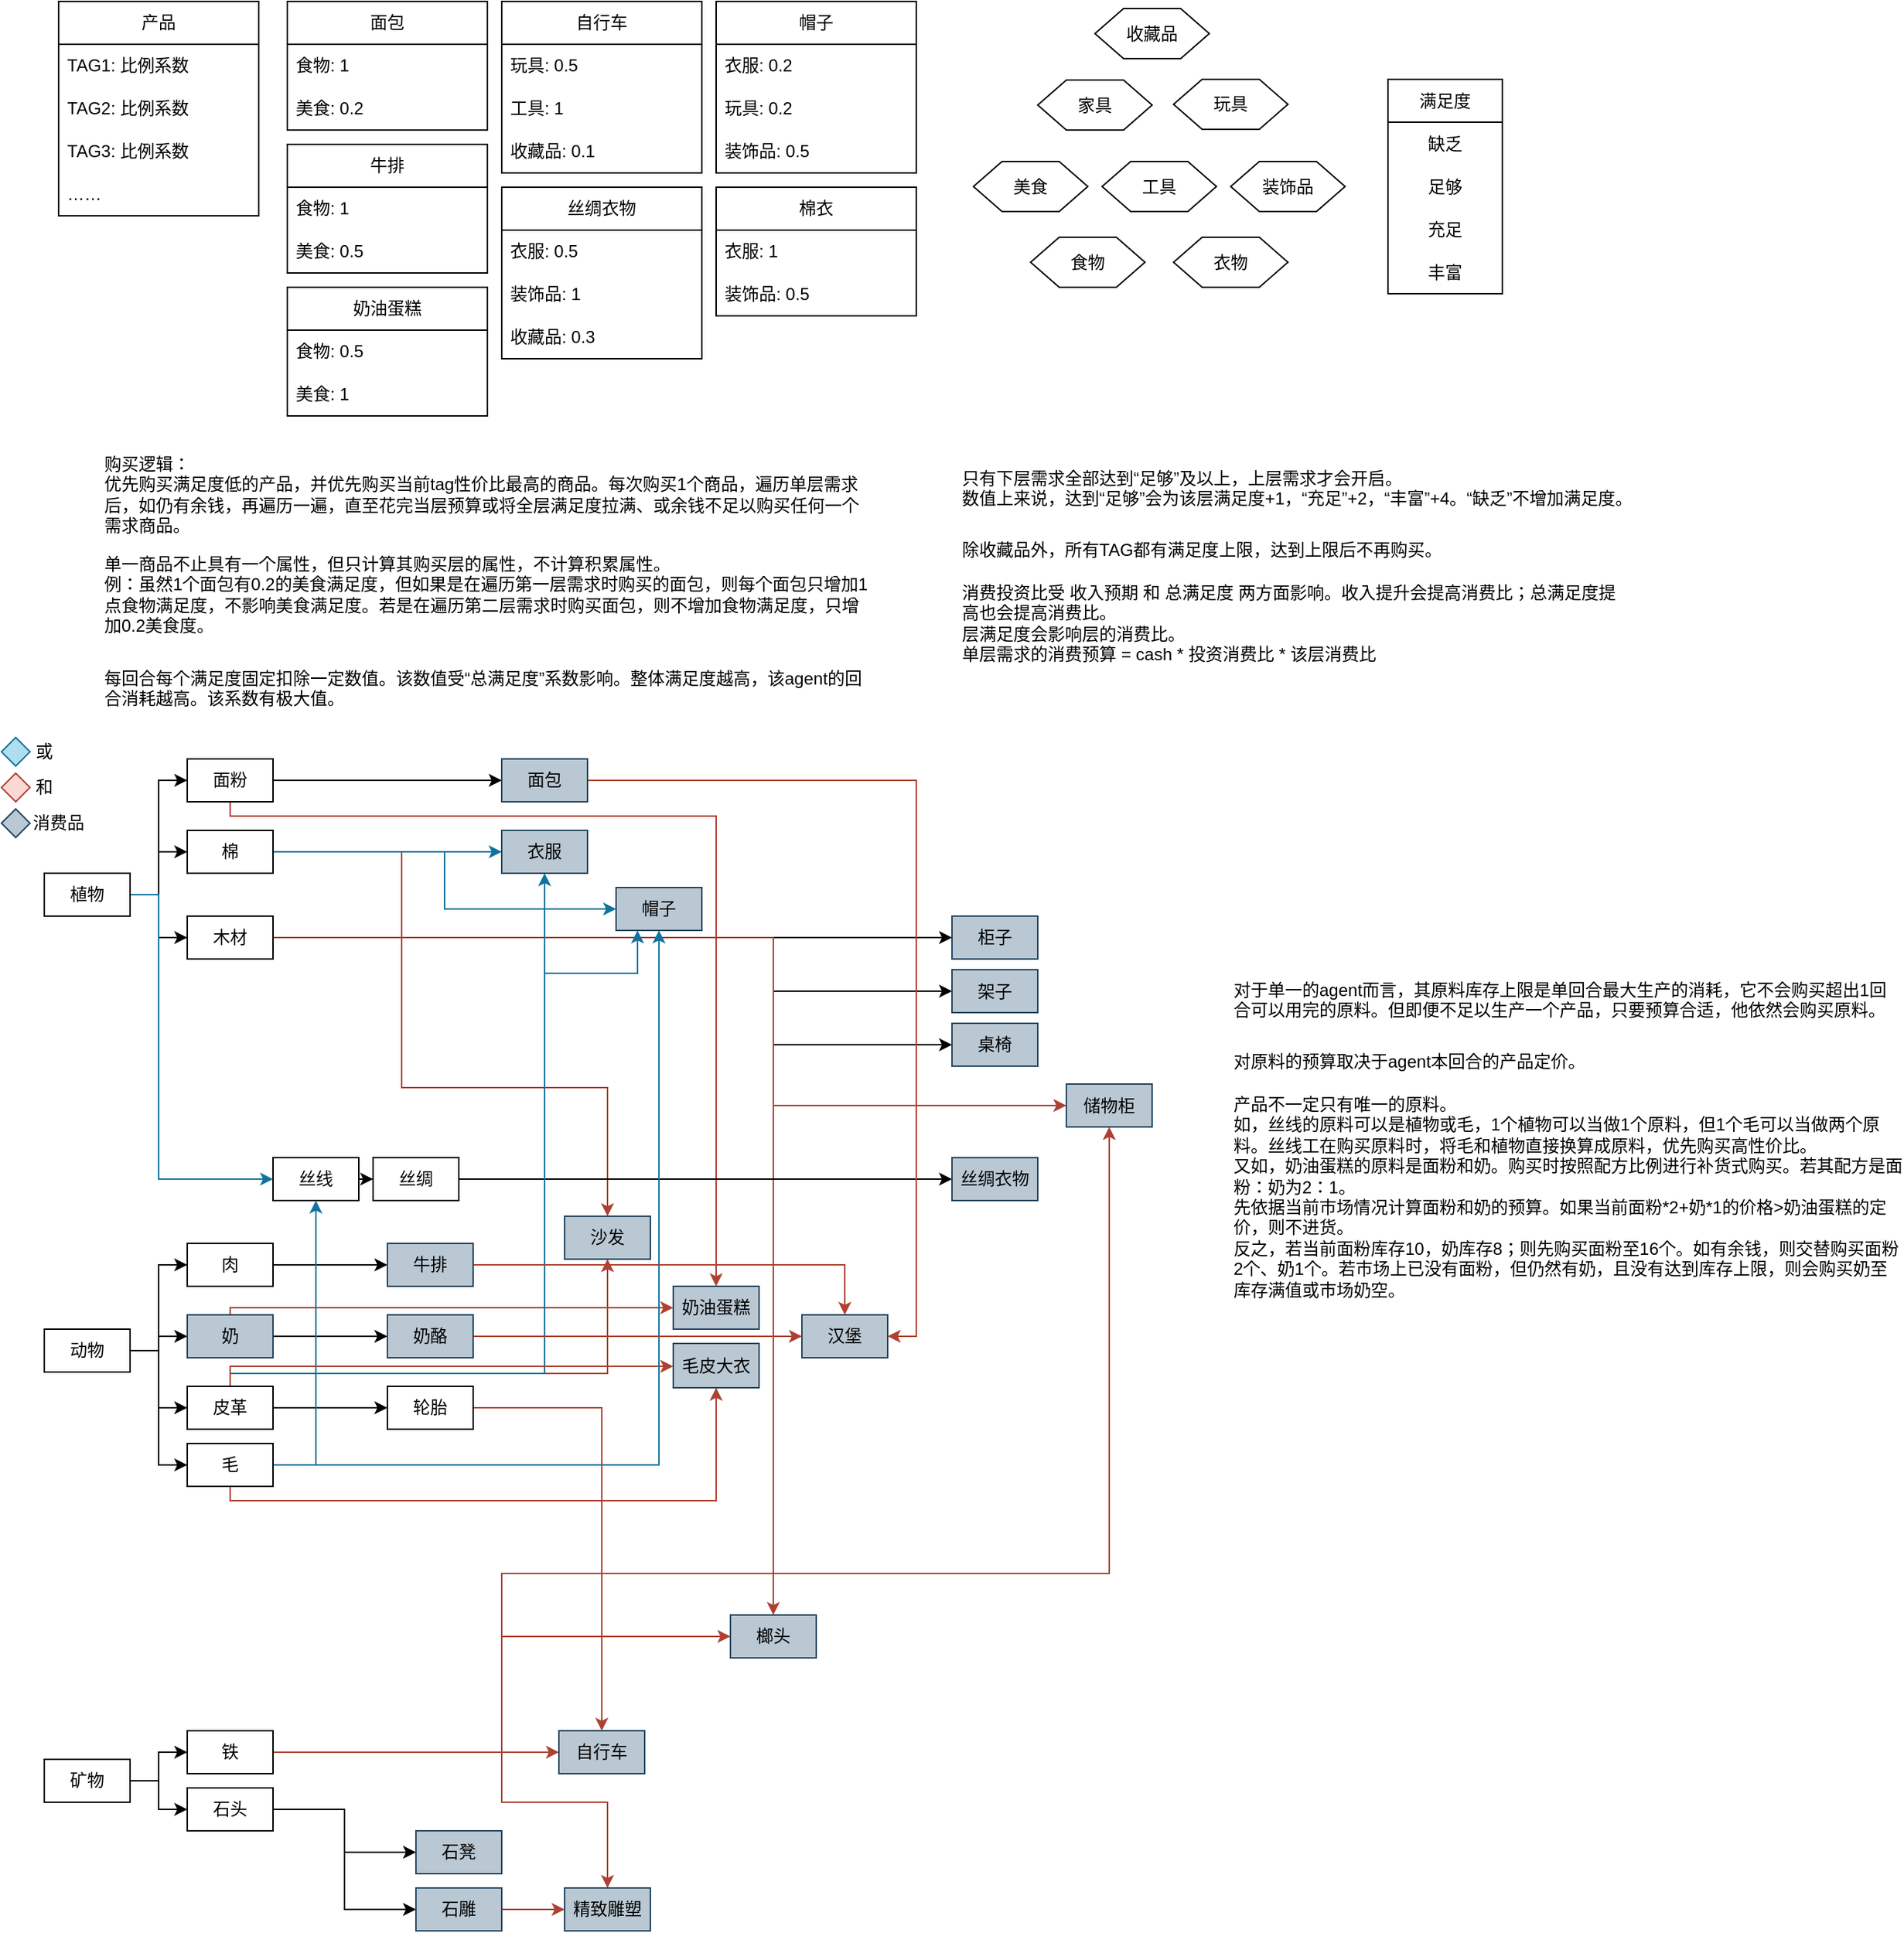 <mxfile version="21.1.2" type="github">
  <diagram name="第 1 页" id="E6SjYU2-Ldjc6al5WMLt">
    <mxGraphModel dx="1562" dy="837" grid="1" gridSize="10" guides="1" tooltips="1" connect="1" arrows="1" fold="1" page="1" pageScale="1" pageWidth="827" pageHeight="1169" math="0" shadow="0">
      <root>
        <mxCell id="0" />
        <mxCell id="1" parent="0" />
        <mxCell id="TdRX_KTRMGTNyeZBNnQs-63" style="edgeStyle=orthogonalEdgeStyle;rounded=0;orthogonalLoop=1;jettySize=auto;html=1;exitX=1;exitY=0.5;exitDx=0;exitDy=0;entryX=0;entryY=0.5;entryDx=0;entryDy=0;" edge="1" parent="1" source="TdRX_KTRMGTNyeZBNnQs-1" target="TdRX_KTRMGTNyeZBNnQs-61">
          <mxGeometry relative="1" as="geometry" />
        </mxCell>
        <mxCell id="TdRX_KTRMGTNyeZBNnQs-65" style="edgeStyle=orthogonalEdgeStyle;rounded=0;orthogonalLoop=1;jettySize=auto;html=1;exitX=1;exitY=0.5;exitDx=0;exitDy=0;" edge="1" parent="1" source="TdRX_KTRMGTNyeZBNnQs-1" target="TdRX_KTRMGTNyeZBNnQs-64">
          <mxGeometry relative="1" as="geometry" />
        </mxCell>
        <mxCell id="TdRX_KTRMGTNyeZBNnQs-67" style="edgeStyle=orthogonalEdgeStyle;rounded=0;orthogonalLoop=1;jettySize=auto;html=1;exitX=1;exitY=0.5;exitDx=0;exitDy=0;" edge="1" parent="1" source="TdRX_KTRMGTNyeZBNnQs-1" target="TdRX_KTRMGTNyeZBNnQs-66">
          <mxGeometry relative="1" as="geometry" />
        </mxCell>
        <mxCell id="TdRX_KTRMGTNyeZBNnQs-71" style="edgeStyle=orthogonalEdgeStyle;rounded=0;orthogonalLoop=1;jettySize=auto;html=1;exitX=1;exitY=0.5;exitDx=0;exitDy=0;entryX=0;entryY=0.5;entryDx=0;entryDy=0;strokeColor=#10739e;fillColor=#b1ddf0;" edge="1" parent="1" source="TdRX_KTRMGTNyeZBNnQs-1" target="TdRX_KTRMGTNyeZBNnQs-68">
          <mxGeometry relative="1" as="geometry">
            <Array as="points">
              <mxPoint x="130" y="665" />
              <mxPoint x="130" y="864" />
            </Array>
          </mxGeometry>
        </mxCell>
        <mxCell id="TdRX_KTRMGTNyeZBNnQs-1" value="植物" style="rounded=0;whiteSpace=wrap;html=1;" vertex="1" parent="1">
          <mxGeometry x="50" y="650" width="60" height="30" as="geometry" />
        </mxCell>
        <mxCell id="TdRX_KTRMGTNyeZBNnQs-82" style="edgeStyle=orthogonalEdgeStyle;rounded=0;orthogonalLoop=1;jettySize=auto;html=1;exitX=1;exitY=0.5;exitDx=0;exitDy=0;entryX=0;entryY=0.5;entryDx=0;entryDy=0;" edge="1" parent="1" source="TdRX_KTRMGTNyeZBNnQs-2" target="TdRX_KTRMGTNyeZBNnQs-76">
          <mxGeometry relative="1" as="geometry" />
        </mxCell>
        <mxCell id="TdRX_KTRMGTNyeZBNnQs-83" style="edgeStyle=orthogonalEdgeStyle;rounded=0;orthogonalLoop=1;jettySize=auto;html=1;exitX=1;exitY=0.5;exitDx=0;exitDy=0;entryX=0;entryY=0.5;entryDx=0;entryDy=0;" edge="1" parent="1" source="TdRX_KTRMGTNyeZBNnQs-2" target="TdRX_KTRMGTNyeZBNnQs-77">
          <mxGeometry relative="1" as="geometry" />
        </mxCell>
        <mxCell id="TdRX_KTRMGTNyeZBNnQs-85" style="edgeStyle=orthogonalEdgeStyle;rounded=0;orthogonalLoop=1;jettySize=auto;html=1;exitX=1;exitY=0.5;exitDx=0;exitDy=0;entryX=0;entryY=0.5;entryDx=0;entryDy=0;" edge="1" parent="1" source="TdRX_KTRMGTNyeZBNnQs-2" target="TdRX_KTRMGTNyeZBNnQs-80">
          <mxGeometry relative="1" as="geometry" />
        </mxCell>
        <mxCell id="TdRX_KTRMGTNyeZBNnQs-126" style="edgeStyle=orthogonalEdgeStyle;rounded=0;orthogonalLoop=1;jettySize=auto;html=1;exitX=1;exitY=0.5;exitDx=0;exitDy=0;entryX=0;entryY=0.5;entryDx=0;entryDy=0;" edge="1" parent="1" source="TdRX_KTRMGTNyeZBNnQs-2" target="TdRX_KTRMGTNyeZBNnQs-78">
          <mxGeometry relative="1" as="geometry" />
        </mxCell>
        <mxCell id="TdRX_KTRMGTNyeZBNnQs-2" value="动物" style="rounded=0;whiteSpace=wrap;html=1;" vertex="1" parent="1">
          <mxGeometry x="50" y="969" width="60" height="30" as="geometry" />
        </mxCell>
        <mxCell id="TdRX_KTRMGTNyeZBNnQs-5" value="食物" style="shape=hexagon;perimeter=hexagonPerimeter2;whiteSpace=wrap;html=1;fixedSize=1;" vertex="1" parent="1">
          <mxGeometry x="740" y="205" width="80" height="35" as="geometry" />
        </mxCell>
        <mxCell id="TdRX_KTRMGTNyeZBNnQs-6" value="衣物" style="shape=hexagon;perimeter=hexagonPerimeter2;whiteSpace=wrap;html=1;fixedSize=1;" vertex="1" parent="1">
          <mxGeometry x="840" y="205" width="80" height="35" as="geometry" />
        </mxCell>
        <mxCell id="TdRX_KTRMGTNyeZBNnQs-7" value="美食" style="shape=hexagon;perimeter=hexagonPerimeter2;whiteSpace=wrap;html=1;fixedSize=1;" vertex="1" parent="1">
          <mxGeometry x="700" y="152" width="80" height="35" as="geometry" />
        </mxCell>
        <mxCell id="TdRX_KTRMGTNyeZBNnQs-8" value="玩具" style="shape=hexagon;perimeter=hexagonPerimeter2;whiteSpace=wrap;html=1;fixedSize=1;" vertex="1" parent="1">
          <mxGeometry x="840" y="94.5" width="80" height="35" as="geometry" />
        </mxCell>
        <mxCell id="TdRX_KTRMGTNyeZBNnQs-9" value="装饰品" style="shape=hexagon;perimeter=hexagonPerimeter2;whiteSpace=wrap;html=1;fixedSize=1;" vertex="1" parent="1">
          <mxGeometry x="880" y="152" width="80" height="35" as="geometry" />
        </mxCell>
        <mxCell id="TdRX_KTRMGTNyeZBNnQs-10" value="家具" style="shape=hexagon;perimeter=hexagonPerimeter2;whiteSpace=wrap;html=1;fixedSize=1;" vertex="1" parent="1">
          <mxGeometry x="745" y="95" width="80" height="35" as="geometry" />
        </mxCell>
        <mxCell id="TdRX_KTRMGTNyeZBNnQs-11" value="工具" style="shape=hexagon;perimeter=hexagonPerimeter2;whiteSpace=wrap;html=1;fixedSize=1;" vertex="1" parent="1">
          <mxGeometry x="790" y="152" width="80" height="35" as="geometry" />
        </mxCell>
        <mxCell id="TdRX_KTRMGTNyeZBNnQs-12" value="收藏品" style="shape=hexagon;perimeter=hexagonPerimeter2;whiteSpace=wrap;html=1;fixedSize=1;" vertex="1" parent="1">
          <mxGeometry x="785" y="45" width="80" height="35" as="geometry" />
        </mxCell>
        <mxCell id="TdRX_KTRMGTNyeZBNnQs-16" value="产品" style="swimlane;fontStyle=0;childLayout=stackLayout;horizontal=1;startSize=30;horizontalStack=0;resizeParent=1;resizeParentMax=0;resizeLast=0;collapsible=1;marginBottom=0;whiteSpace=wrap;html=1;" vertex="1" parent="1">
          <mxGeometry x="60" y="40" width="140" height="150" as="geometry" />
        </mxCell>
        <mxCell id="TdRX_KTRMGTNyeZBNnQs-17" value="TAG1: 比例系数" style="text;strokeColor=none;fillColor=none;align=left;verticalAlign=middle;spacingLeft=4;spacingRight=4;overflow=hidden;points=[[0,0.5],[1,0.5]];portConstraint=eastwest;rotatable=0;whiteSpace=wrap;html=1;" vertex="1" parent="TdRX_KTRMGTNyeZBNnQs-16">
          <mxGeometry y="30" width="140" height="30" as="geometry" />
        </mxCell>
        <mxCell id="TdRX_KTRMGTNyeZBNnQs-18" value="TAG2: 比例系数" style="text;strokeColor=none;fillColor=none;align=left;verticalAlign=middle;spacingLeft=4;spacingRight=4;overflow=hidden;points=[[0,0.5],[1,0.5]];portConstraint=eastwest;rotatable=0;whiteSpace=wrap;html=1;" vertex="1" parent="TdRX_KTRMGTNyeZBNnQs-16">
          <mxGeometry y="60" width="140" height="30" as="geometry" />
        </mxCell>
        <mxCell id="TdRX_KTRMGTNyeZBNnQs-19" value="TAG3: 比例系数" style="text;strokeColor=none;fillColor=none;align=left;verticalAlign=middle;spacingLeft=4;spacingRight=4;overflow=hidden;points=[[0,0.5],[1,0.5]];portConstraint=eastwest;rotatable=0;whiteSpace=wrap;html=1;" vertex="1" parent="TdRX_KTRMGTNyeZBNnQs-16">
          <mxGeometry y="90" width="140" height="30" as="geometry" />
        </mxCell>
        <mxCell id="TdRX_KTRMGTNyeZBNnQs-20" value="……" style="text;strokeColor=none;fillColor=none;align=left;verticalAlign=middle;spacingLeft=4;spacingRight=4;overflow=hidden;points=[[0,0.5],[1,0.5]];portConstraint=eastwest;rotatable=0;whiteSpace=wrap;html=1;" vertex="1" parent="TdRX_KTRMGTNyeZBNnQs-16">
          <mxGeometry y="120" width="140" height="30" as="geometry" />
        </mxCell>
        <mxCell id="TdRX_KTRMGTNyeZBNnQs-21" value="面包" style="swimlane;fontStyle=0;childLayout=stackLayout;horizontal=1;startSize=30;horizontalStack=0;resizeParent=1;resizeParentMax=0;resizeLast=0;collapsible=1;marginBottom=0;whiteSpace=wrap;html=1;" vertex="1" parent="1">
          <mxGeometry x="220" y="40" width="140" height="90" as="geometry" />
        </mxCell>
        <mxCell id="TdRX_KTRMGTNyeZBNnQs-22" value="食物: 1" style="text;strokeColor=none;fillColor=none;align=left;verticalAlign=middle;spacingLeft=4;spacingRight=4;overflow=hidden;points=[[0,0.5],[1,0.5]];portConstraint=eastwest;rotatable=0;whiteSpace=wrap;html=1;" vertex="1" parent="TdRX_KTRMGTNyeZBNnQs-21">
          <mxGeometry y="30" width="140" height="30" as="geometry" />
        </mxCell>
        <mxCell id="TdRX_KTRMGTNyeZBNnQs-23" value="美食: 0.2" style="text;strokeColor=none;fillColor=none;align=left;verticalAlign=middle;spacingLeft=4;spacingRight=4;overflow=hidden;points=[[0,0.5],[1,0.5]];portConstraint=eastwest;rotatable=0;whiteSpace=wrap;html=1;" vertex="1" parent="TdRX_KTRMGTNyeZBNnQs-21">
          <mxGeometry y="60" width="140" height="30" as="geometry" />
        </mxCell>
        <mxCell id="TdRX_KTRMGTNyeZBNnQs-26" value="牛排" style="swimlane;fontStyle=0;childLayout=stackLayout;horizontal=1;startSize=30;horizontalStack=0;resizeParent=1;resizeParentMax=0;resizeLast=0;collapsible=1;marginBottom=0;whiteSpace=wrap;html=1;" vertex="1" parent="1">
          <mxGeometry x="220" y="140" width="140" height="90" as="geometry" />
        </mxCell>
        <mxCell id="TdRX_KTRMGTNyeZBNnQs-27" value="食物: 1" style="text;strokeColor=none;fillColor=none;align=left;verticalAlign=middle;spacingLeft=4;spacingRight=4;overflow=hidden;points=[[0,0.5],[1,0.5]];portConstraint=eastwest;rotatable=0;whiteSpace=wrap;html=1;" vertex="1" parent="TdRX_KTRMGTNyeZBNnQs-26">
          <mxGeometry y="30" width="140" height="30" as="geometry" />
        </mxCell>
        <mxCell id="TdRX_KTRMGTNyeZBNnQs-28" value="美食: 0.5" style="text;strokeColor=none;fillColor=none;align=left;verticalAlign=middle;spacingLeft=4;spacingRight=4;overflow=hidden;points=[[0,0.5],[1,0.5]];portConstraint=eastwest;rotatable=0;whiteSpace=wrap;html=1;" vertex="1" parent="TdRX_KTRMGTNyeZBNnQs-26">
          <mxGeometry y="60" width="140" height="30" as="geometry" />
        </mxCell>
        <mxCell id="TdRX_KTRMGTNyeZBNnQs-29" value="奶油蛋糕" style="swimlane;fontStyle=0;childLayout=stackLayout;horizontal=1;startSize=30;horizontalStack=0;resizeParent=1;resizeParentMax=0;resizeLast=0;collapsible=1;marginBottom=0;whiteSpace=wrap;html=1;" vertex="1" parent="1">
          <mxGeometry x="220" y="240" width="140" height="90" as="geometry" />
        </mxCell>
        <mxCell id="TdRX_KTRMGTNyeZBNnQs-30" value="食物: 0.5" style="text;strokeColor=none;fillColor=none;align=left;verticalAlign=middle;spacingLeft=4;spacingRight=4;overflow=hidden;points=[[0,0.5],[1,0.5]];portConstraint=eastwest;rotatable=0;whiteSpace=wrap;html=1;" vertex="1" parent="TdRX_KTRMGTNyeZBNnQs-29">
          <mxGeometry y="30" width="140" height="30" as="geometry" />
        </mxCell>
        <mxCell id="TdRX_KTRMGTNyeZBNnQs-31" value="美食: 1" style="text;strokeColor=none;fillColor=none;align=left;verticalAlign=middle;spacingLeft=4;spacingRight=4;overflow=hidden;points=[[0,0.5],[1,0.5]];portConstraint=eastwest;rotatable=0;whiteSpace=wrap;html=1;" vertex="1" parent="TdRX_KTRMGTNyeZBNnQs-29">
          <mxGeometry y="60" width="140" height="30" as="geometry" />
        </mxCell>
        <mxCell id="TdRX_KTRMGTNyeZBNnQs-32" value="自行车" style="swimlane;fontStyle=0;childLayout=stackLayout;horizontal=1;startSize=30;horizontalStack=0;resizeParent=1;resizeParentMax=0;resizeLast=0;collapsible=1;marginBottom=0;whiteSpace=wrap;html=1;" vertex="1" parent="1">
          <mxGeometry x="370" y="40" width="140" height="120" as="geometry" />
        </mxCell>
        <mxCell id="TdRX_KTRMGTNyeZBNnQs-33" value="玩具: 0.5" style="text;strokeColor=none;fillColor=none;align=left;verticalAlign=middle;spacingLeft=4;spacingRight=4;overflow=hidden;points=[[0,0.5],[1,0.5]];portConstraint=eastwest;rotatable=0;whiteSpace=wrap;html=1;" vertex="1" parent="TdRX_KTRMGTNyeZBNnQs-32">
          <mxGeometry y="30" width="140" height="30" as="geometry" />
        </mxCell>
        <mxCell id="TdRX_KTRMGTNyeZBNnQs-34" value="工具: 1" style="text;strokeColor=none;fillColor=none;align=left;verticalAlign=middle;spacingLeft=4;spacingRight=4;overflow=hidden;points=[[0,0.5],[1,0.5]];portConstraint=eastwest;rotatable=0;whiteSpace=wrap;html=1;" vertex="1" parent="TdRX_KTRMGTNyeZBNnQs-32">
          <mxGeometry y="60" width="140" height="30" as="geometry" />
        </mxCell>
        <mxCell id="TdRX_KTRMGTNyeZBNnQs-35" value="收藏品: 0.1" style="text;strokeColor=none;fillColor=none;align=left;verticalAlign=middle;spacingLeft=4;spacingRight=4;overflow=hidden;points=[[0,0.5],[1,0.5]];portConstraint=eastwest;rotatable=0;whiteSpace=wrap;html=1;" vertex="1" parent="TdRX_KTRMGTNyeZBNnQs-32">
          <mxGeometry y="90" width="140" height="30" as="geometry" />
        </mxCell>
        <mxCell id="TdRX_KTRMGTNyeZBNnQs-37" value="购买逻辑：&lt;br&gt;优先购买满足度低的产品，并优先购买当前tag性价比最高的商品。每次购买1个商品，遍历单层需求后，如仍有余钱，再遍历一遍，直至花完当层预算或将全层满足度拉满、或余钱不足以购买任何一个需求商品。" style="text;html=1;strokeColor=none;fillColor=none;align=left;verticalAlign=top;whiteSpace=wrap;rounded=0;" vertex="1" parent="1">
          <mxGeometry x="90" y="350" width="540" height="60" as="geometry" />
        </mxCell>
        <mxCell id="TdRX_KTRMGTNyeZBNnQs-39" value="单一商品不止具有一个属性，但只计算其购买层的属性，不计算积累属性。&lt;br&gt;例：虽然1个面包有0.2的美食满足度，但如果是在遍历第一层需求时购买的面包，则每个面包只增加1点食物满足度，不影响美食满足度。若是在遍历第二层需求时购买面包，则不增加食物满足度，只增加0.2美食度。" style="text;html=1;strokeColor=none;fillColor=none;align=left;verticalAlign=top;whiteSpace=wrap;rounded=0;" vertex="1" parent="1">
          <mxGeometry x="90" y="420" width="540" height="60" as="geometry" />
        </mxCell>
        <mxCell id="TdRX_KTRMGTNyeZBNnQs-40" value="丝绸衣物" style="swimlane;fontStyle=0;childLayout=stackLayout;horizontal=1;startSize=30;horizontalStack=0;resizeParent=1;resizeParentMax=0;resizeLast=0;collapsible=1;marginBottom=0;whiteSpace=wrap;html=1;" vertex="1" parent="1">
          <mxGeometry x="370" y="170" width="140" height="120" as="geometry" />
        </mxCell>
        <mxCell id="TdRX_KTRMGTNyeZBNnQs-41" value="衣服: 0.5" style="text;strokeColor=none;fillColor=none;align=left;verticalAlign=middle;spacingLeft=4;spacingRight=4;overflow=hidden;points=[[0,0.5],[1,0.5]];portConstraint=eastwest;rotatable=0;whiteSpace=wrap;html=1;" vertex="1" parent="TdRX_KTRMGTNyeZBNnQs-40">
          <mxGeometry y="30" width="140" height="30" as="geometry" />
        </mxCell>
        <mxCell id="TdRX_KTRMGTNyeZBNnQs-42" value="装饰品: 1" style="text;strokeColor=none;fillColor=none;align=left;verticalAlign=middle;spacingLeft=4;spacingRight=4;overflow=hidden;points=[[0,0.5],[1,0.5]];portConstraint=eastwest;rotatable=0;whiteSpace=wrap;html=1;" vertex="1" parent="TdRX_KTRMGTNyeZBNnQs-40">
          <mxGeometry y="60" width="140" height="30" as="geometry" />
        </mxCell>
        <mxCell id="TdRX_KTRMGTNyeZBNnQs-43" value="收藏品: 0.3" style="text;strokeColor=none;fillColor=none;align=left;verticalAlign=middle;spacingLeft=4;spacingRight=4;overflow=hidden;points=[[0,0.5],[1,0.5]];portConstraint=eastwest;rotatable=0;whiteSpace=wrap;html=1;" vertex="1" parent="TdRX_KTRMGTNyeZBNnQs-40">
          <mxGeometry y="90" width="140" height="30" as="geometry" />
        </mxCell>
        <mxCell id="TdRX_KTRMGTNyeZBNnQs-44" value="每回合每个满足度固定扣除一定数值。该数值受“总满足度”系数影响。整体满足度越高，该agent的回合消耗越高。该系数有极大值。" style="text;html=1;strokeColor=none;fillColor=none;align=left;verticalAlign=top;whiteSpace=wrap;rounded=0;" vertex="1" parent="1">
          <mxGeometry x="90" y="500" width="540" height="40" as="geometry" />
        </mxCell>
        <mxCell id="TdRX_KTRMGTNyeZBNnQs-45" value="棉衣" style="swimlane;fontStyle=0;childLayout=stackLayout;horizontal=1;startSize=30;horizontalStack=0;resizeParent=1;resizeParentMax=0;resizeLast=0;collapsible=1;marginBottom=0;whiteSpace=wrap;html=1;" vertex="1" parent="1">
          <mxGeometry x="520" y="170" width="140" height="90" as="geometry" />
        </mxCell>
        <mxCell id="TdRX_KTRMGTNyeZBNnQs-46" value="衣服: 1" style="text;strokeColor=none;fillColor=none;align=left;verticalAlign=middle;spacingLeft=4;spacingRight=4;overflow=hidden;points=[[0,0.5],[1,0.5]];portConstraint=eastwest;rotatable=0;whiteSpace=wrap;html=1;" vertex="1" parent="TdRX_KTRMGTNyeZBNnQs-45">
          <mxGeometry y="30" width="140" height="30" as="geometry" />
        </mxCell>
        <mxCell id="TdRX_KTRMGTNyeZBNnQs-47" value="装饰品: 0.5" style="text;strokeColor=none;fillColor=none;align=left;verticalAlign=middle;spacingLeft=4;spacingRight=4;overflow=hidden;points=[[0,0.5],[1,0.5]];portConstraint=eastwest;rotatable=0;whiteSpace=wrap;html=1;" vertex="1" parent="TdRX_KTRMGTNyeZBNnQs-45">
          <mxGeometry y="60" width="140" height="30" as="geometry" />
        </mxCell>
        <mxCell id="TdRX_KTRMGTNyeZBNnQs-49" value="帽子" style="swimlane;fontStyle=0;childLayout=stackLayout;horizontal=1;startSize=30;horizontalStack=0;resizeParent=1;resizeParentMax=0;resizeLast=0;collapsible=1;marginBottom=0;whiteSpace=wrap;html=1;" vertex="1" parent="1">
          <mxGeometry x="520" y="40" width="140" height="120" as="geometry" />
        </mxCell>
        <mxCell id="TdRX_KTRMGTNyeZBNnQs-50" value="衣服: 0.2" style="text;strokeColor=none;fillColor=none;align=left;verticalAlign=middle;spacingLeft=4;spacingRight=4;overflow=hidden;points=[[0,0.5],[1,0.5]];portConstraint=eastwest;rotatable=0;whiteSpace=wrap;html=1;" vertex="1" parent="TdRX_KTRMGTNyeZBNnQs-49">
          <mxGeometry y="30" width="140" height="30" as="geometry" />
        </mxCell>
        <mxCell id="TdRX_KTRMGTNyeZBNnQs-51" value="玩具: 0.2" style="text;strokeColor=none;fillColor=none;align=left;verticalAlign=middle;spacingLeft=4;spacingRight=4;overflow=hidden;points=[[0,0.5],[1,0.5]];portConstraint=eastwest;rotatable=0;whiteSpace=wrap;html=1;" vertex="1" parent="TdRX_KTRMGTNyeZBNnQs-49">
          <mxGeometry y="60" width="140" height="30" as="geometry" />
        </mxCell>
        <mxCell id="TdRX_KTRMGTNyeZBNnQs-52" value="装饰品: 0.5" style="text;strokeColor=none;fillColor=none;align=left;verticalAlign=middle;spacingLeft=4;spacingRight=4;overflow=hidden;points=[[0,0.5],[1,0.5]];portConstraint=eastwest;rotatable=0;whiteSpace=wrap;html=1;" vertex="1" parent="TdRX_KTRMGTNyeZBNnQs-49">
          <mxGeometry y="90" width="140" height="30" as="geometry" />
        </mxCell>
        <mxCell id="TdRX_KTRMGTNyeZBNnQs-53" value="消费投资比受 收入预期 和 总满足度 两方面影响。收入提升会提高消费比；总满足度提高也会提高消费比。&lt;br&gt;层满足度会影响层的消费比。&lt;br&gt;单层需求的消费预算 = cash * 投资消费比 * 该层消费比&lt;br&gt;" style="text;html=1;strokeColor=none;fillColor=none;align=left;verticalAlign=top;whiteSpace=wrap;rounded=0;" vertex="1" parent="1">
          <mxGeometry x="690" y="440" width="470" height="65" as="geometry" />
        </mxCell>
        <mxCell id="TdRX_KTRMGTNyeZBNnQs-54" value="除收藏品外，所有TAG都有满足度上限，达到上限后不再购买。" style="text;html=1;strokeColor=none;fillColor=none;align=left;verticalAlign=top;whiteSpace=wrap;rounded=0;" vertex="1" parent="1">
          <mxGeometry x="690" y="410" width="480" height="30" as="geometry" />
        </mxCell>
        <mxCell id="TdRX_KTRMGTNyeZBNnQs-55" value="只有下层需求全部达到“足够”及以上，上层需求才会开启。&lt;br&gt;数值上来说，达到“足够”会为该层满足度+1，“充足”+2，“丰富”+4。“缺乏”不增加满足度。" style="text;html=1;strokeColor=none;fillColor=none;align=left;verticalAlign=top;whiteSpace=wrap;rounded=0;" vertex="1" parent="1">
          <mxGeometry x="690" y="360" width="480" height="35" as="geometry" />
        </mxCell>
        <mxCell id="TdRX_KTRMGTNyeZBNnQs-56" value="满足度" style="swimlane;fontStyle=0;childLayout=stackLayout;horizontal=1;startSize=30;horizontalStack=0;resizeParent=1;resizeParentMax=0;resizeLast=0;collapsible=1;marginBottom=0;whiteSpace=wrap;html=1;" vertex="1" parent="1">
          <mxGeometry x="990" y="94.5" width="80" height="150" as="geometry" />
        </mxCell>
        <mxCell id="TdRX_KTRMGTNyeZBNnQs-57" value="缺乏" style="text;strokeColor=none;fillColor=none;align=center;verticalAlign=middle;spacingLeft=4;spacingRight=4;overflow=hidden;points=[[0,0.5],[1,0.5]];portConstraint=eastwest;rotatable=0;whiteSpace=wrap;html=1;" vertex="1" parent="TdRX_KTRMGTNyeZBNnQs-56">
          <mxGeometry y="30" width="80" height="30" as="geometry" />
        </mxCell>
        <mxCell id="TdRX_KTRMGTNyeZBNnQs-58" value="足够" style="text;strokeColor=none;fillColor=none;align=center;verticalAlign=middle;spacingLeft=4;spacingRight=4;overflow=hidden;points=[[0,0.5],[1,0.5]];portConstraint=eastwest;rotatable=0;whiteSpace=wrap;html=1;" vertex="1" parent="TdRX_KTRMGTNyeZBNnQs-56">
          <mxGeometry y="60" width="80" height="30" as="geometry" />
        </mxCell>
        <mxCell id="TdRX_KTRMGTNyeZBNnQs-59" value="充足" style="text;strokeColor=none;fillColor=none;align=center;verticalAlign=middle;spacingLeft=4;spacingRight=4;overflow=hidden;points=[[0,0.5],[1,0.5]];portConstraint=eastwest;rotatable=0;whiteSpace=wrap;html=1;" vertex="1" parent="TdRX_KTRMGTNyeZBNnQs-56">
          <mxGeometry y="90" width="80" height="30" as="geometry" />
        </mxCell>
        <mxCell id="TdRX_KTRMGTNyeZBNnQs-60" value="丰富" style="text;strokeColor=none;fillColor=none;align=center;verticalAlign=middle;spacingLeft=4;spacingRight=4;overflow=hidden;points=[[0,0.5],[1,0.5]];portConstraint=eastwest;rotatable=0;whiteSpace=wrap;html=1;" vertex="1" parent="TdRX_KTRMGTNyeZBNnQs-56">
          <mxGeometry y="120" width="80" height="30" as="geometry" />
        </mxCell>
        <mxCell id="TdRX_KTRMGTNyeZBNnQs-75" style="edgeStyle=orthogonalEdgeStyle;rounded=0;orthogonalLoop=1;jettySize=auto;html=1;exitX=1;exitY=0.5;exitDx=0;exitDy=0;entryX=0;entryY=0.5;entryDx=0;entryDy=0;" edge="1" parent="1" source="TdRX_KTRMGTNyeZBNnQs-61" target="TdRX_KTRMGTNyeZBNnQs-74">
          <mxGeometry relative="1" as="geometry" />
        </mxCell>
        <mxCell id="TdRX_KTRMGTNyeZBNnQs-123" style="edgeStyle=orthogonalEdgeStyle;rounded=0;orthogonalLoop=1;jettySize=auto;html=1;exitX=0.5;exitY=1;exitDx=0;exitDy=0;entryX=0.5;entryY=0;entryDx=0;entryDy=0;fillColor=#fad9d5;strokeColor=#ae4132;" edge="1" parent="1" source="TdRX_KTRMGTNyeZBNnQs-61" target="TdRX_KTRMGTNyeZBNnQs-121">
          <mxGeometry relative="1" as="geometry">
            <Array as="points">
              <mxPoint x="180" y="610" />
              <mxPoint x="520" y="610" />
            </Array>
          </mxGeometry>
        </mxCell>
        <mxCell id="TdRX_KTRMGTNyeZBNnQs-61" value="面粉" style="rounded=0;whiteSpace=wrap;html=1;" vertex="1" parent="1">
          <mxGeometry x="150" y="570" width="60" height="30" as="geometry" />
        </mxCell>
        <mxCell id="TdRX_KTRMGTNyeZBNnQs-160" style="edgeStyle=orthogonalEdgeStyle;rounded=0;orthogonalLoop=1;jettySize=auto;html=1;exitX=0.5;exitY=1;exitDx=0;exitDy=0;entryX=0.5;entryY=0;entryDx=0;entryDy=0;fillColor=#fad9d5;strokeColor=#ae4132;" edge="1" parent="1" source="TdRX_KTRMGTNyeZBNnQs-64" target="TdRX_KTRMGTNyeZBNnQs-157">
          <mxGeometry relative="1" as="geometry">
            <Array as="points">
              <mxPoint x="180" y="635" />
              <mxPoint x="300" y="635" />
              <mxPoint x="300" y="800" />
              <mxPoint x="444" y="800" />
            </Array>
          </mxGeometry>
        </mxCell>
        <mxCell id="TdRX_KTRMGTNyeZBNnQs-168" style="edgeStyle=orthogonalEdgeStyle;rounded=0;orthogonalLoop=1;jettySize=auto;html=1;exitX=1;exitY=0.5;exitDx=0;exitDy=0;entryX=0;entryY=0.5;entryDx=0;entryDy=0;fillColor=#b1ddf0;strokeColor=#10739e;" edge="1" parent="1" source="TdRX_KTRMGTNyeZBNnQs-64" target="TdRX_KTRMGTNyeZBNnQs-166">
          <mxGeometry relative="1" as="geometry" />
        </mxCell>
        <mxCell id="TdRX_KTRMGTNyeZBNnQs-170" style="edgeStyle=orthogonalEdgeStyle;rounded=0;orthogonalLoop=1;jettySize=auto;html=1;exitX=1;exitY=0.5;exitDx=0;exitDy=0;entryX=0;entryY=0.5;entryDx=0;entryDy=0;fillColor=#b1ddf0;strokeColor=#10739e;" edge="1" parent="1" source="TdRX_KTRMGTNyeZBNnQs-64" target="TdRX_KTRMGTNyeZBNnQs-167">
          <mxGeometry relative="1" as="geometry" />
        </mxCell>
        <mxCell id="TdRX_KTRMGTNyeZBNnQs-64" value="棉" style="rounded=0;whiteSpace=wrap;html=1;" vertex="1" parent="1">
          <mxGeometry x="150" y="620" width="60" height="30" as="geometry" />
        </mxCell>
        <mxCell id="TdRX_KTRMGTNyeZBNnQs-137" style="edgeStyle=orthogonalEdgeStyle;rounded=0;orthogonalLoop=1;jettySize=auto;html=1;exitX=1;exitY=0.5;exitDx=0;exitDy=0;entryX=0;entryY=0.5;entryDx=0;entryDy=0;" edge="1" parent="1" source="TdRX_KTRMGTNyeZBNnQs-66" target="TdRX_KTRMGTNyeZBNnQs-136">
          <mxGeometry relative="1" as="geometry" />
        </mxCell>
        <mxCell id="TdRX_KTRMGTNyeZBNnQs-163" style="edgeStyle=orthogonalEdgeStyle;rounded=0;orthogonalLoop=1;jettySize=auto;html=1;exitX=1;exitY=0.5;exitDx=0;exitDy=0;entryX=0;entryY=0.5;entryDx=0;entryDy=0;" edge="1" parent="1" source="TdRX_KTRMGTNyeZBNnQs-66" target="TdRX_KTRMGTNyeZBNnQs-138">
          <mxGeometry relative="1" as="geometry">
            <Array as="points">
              <mxPoint x="560" y="695" />
              <mxPoint x="560" y="733" />
            </Array>
          </mxGeometry>
        </mxCell>
        <mxCell id="TdRX_KTRMGTNyeZBNnQs-164" style="edgeStyle=orthogonalEdgeStyle;rounded=0;orthogonalLoop=1;jettySize=auto;html=1;exitX=1;exitY=0.5;exitDx=0;exitDy=0;entryX=0;entryY=0.5;entryDx=0;entryDy=0;" edge="1" parent="1" source="TdRX_KTRMGTNyeZBNnQs-66" target="TdRX_KTRMGTNyeZBNnQs-147">
          <mxGeometry relative="1" as="geometry">
            <Array as="points">
              <mxPoint x="560" y="695" />
              <mxPoint x="560" y="770" />
            </Array>
          </mxGeometry>
        </mxCell>
        <mxCell id="TdRX_KTRMGTNyeZBNnQs-165" style="edgeStyle=orthogonalEdgeStyle;rounded=0;orthogonalLoop=1;jettySize=auto;html=1;exitX=1;exitY=0.5;exitDx=0;exitDy=0;entryX=0.5;entryY=0;entryDx=0;entryDy=0;fillColor=#fad9d5;strokeColor=#ae4132;" edge="1" parent="1" source="TdRX_KTRMGTNyeZBNnQs-66" target="TdRX_KTRMGTNyeZBNnQs-161">
          <mxGeometry relative="1" as="geometry" />
        </mxCell>
        <mxCell id="TdRX_KTRMGTNyeZBNnQs-179" style="edgeStyle=orthogonalEdgeStyle;rounded=0;orthogonalLoop=1;jettySize=auto;html=1;exitX=1;exitY=0.5;exitDx=0;exitDy=0;entryX=0;entryY=0.5;entryDx=0;entryDy=0;fillColor=#fad9d5;strokeColor=#ae4132;" edge="1" parent="1" source="TdRX_KTRMGTNyeZBNnQs-66" target="TdRX_KTRMGTNyeZBNnQs-178">
          <mxGeometry relative="1" as="geometry">
            <Array as="points">
              <mxPoint x="560" y="695" />
              <mxPoint x="560" y="813" />
            </Array>
          </mxGeometry>
        </mxCell>
        <mxCell id="TdRX_KTRMGTNyeZBNnQs-66" value="木材" style="rounded=0;whiteSpace=wrap;html=1;" vertex="1" parent="1">
          <mxGeometry x="150" y="680" width="60" height="30" as="geometry" />
        </mxCell>
        <mxCell id="TdRX_KTRMGTNyeZBNnQs-73" style="edgeStyle=orthogonalEdgeStyle;rounded=0;orthogonalLoop=1;jettySize=auto;html=1;exitX=1;exitY=0.5;exitDx=0;exitDy=0;" edge="1" parent="1" source="TdRX_KTRMGTNyeZBNnQs-68" target="TdRX_KTRMGTNyeZBNnQs-72">
          <mxGeometry relative="1" as="geometry" />
        </mxCell>
        <mxCell id="TdRX_KTRMGTNyeZBNnQs-68" value="丝线" style="rounded=0;whiteSpace=wrap;html=1;" vertex="1" parent="1">
          <mxGeometry x="210" y="849" width="60" height="30" as="geometry" />
        </mxCell>
        <mxCell id="TdRX_KTRMGTNyeZBNnQs-116" style="edgeStyle=orthogonalEdgeStyle;rounded=0;orthogonalLoop=1;jettySize=auto;html=1;exitX=1;exitY=0.5;exitDx=0;exitDy=0;entryX=0;entryY=0.5;entryDx=0;entryDy=0;" edge="1" parent="1" source="TdRX_KTRMGTNyeZBNnQs-72" target="TdRX_KTRMGTNyeZBNnQs-114">
          <mxGeometry relative="1" as="geometry" />
        </mxCell>
        <mxCell id="TdRX_KTRMGTNyeZBNnQs-72" value="丝绸" style="rounded=0;whiteSpace=wrap;html=1;" vertex="1" parent="1">
          <mxGeometry x="280" y="849" width="60" height="30" as="geometry" />
        </mxCell>
        <mxCell id="TdRX_KTRMGTNyeZBNnQs-131" style="edgeStyle=orthogonalEdgeStyle;rounded=0;orthogonalLoop=1;jettySize=auto;html=1;exitX=1;exitY=0.5;exitDx=0;exitDy=0;entryX=1;entryY=0.5;entryDx=0;entryDy=0;fillColor=#fad9d5;strokeColor=#ae4132;" edge="1" parent="1" source="TdRX_KTRMGTNyeZBNnQs-74" target="TdRX_KTRMGTNyeZBNnQs-124">
          <mxGeometry relative="1" as="geometry" />
        </mxCell>
        <mxCell id="TdRX_KTRMGTNyeZBNnQs-74" value="面包" style="rounded=0;whiteSpace=wrap;html=1;fillColor=#bac8d3;strokeColor=#23445d;" vertex="1" parent="1">
          <mxGeometry x="370" y="570" width="60" height="30" as="geometry" />
        </mxCell>
        <mxCell id="TdRX_KTRMGTNyeZBNnQs-105" style="edgeStyle=orthogonalEdgeStyle;rounded=0;orthogonalLoop=1;jettySize=auto;html=1;exitX=1;exitY=0.5;exitDx=0;exitDy=0;entryX=0;entryY=0.5;entryDx=0;entryDy=0;" edge="1" parent="1" source="TdRX_KTRMGTNyeZBNnQs-76" target="TdRX_KTRMGTNyeZBNnQs-104">
          <mxGeometry relative="1" as="geometry" />
        </mxCell>
        <mxCell id="TdRX_KTRMGTNyeZBNnQs-76" value="肉" style="rounded=0;whiteSpace=wrap;html=1;" vertex="1" parent="1">
          <mxGeometry x="150" y="909" width="60" height="30" as="geometry" />
        </mxCell>
        <mxCell id="TdRX_KTRMGTNyeZBNnQs-107" style="edgeStyle=orthogonalEdgeStyle;rounded=0;orthogonalLoop=1;jettySize=auto;html=1;exitX=1;exitY=0.5;exitDx=0;exitDy=0;entryX=0;entryY=0.5;entryDx=0;entryDy=0;" edge="1" parent="1" source="TdRX_KTRMGTNyeZBNnQs-77" target="TdRX_KTRMGTNyeZBNnQs-106">
          <mxGeometry relative="1" as="geometry" />
        </mxCell>
        <mxCell id="TdRX_KTRMGTNyeZBNnQs-122" style="edgeStyle=orthogonalEdgeStyle;rounded=0;orthogonalLoop=1;jettySize=auto;html=1;exitX=0.5;exitY=0;exitDx=0;exitDy=0;entryX=0;entryY=0.5;entryDx=0;entryDy=0;fillColor=#fad9d5;strokeColor=#ae4132;" edge="1" parent="1" source="TdRX_KTRMGTNyeZBNnQs-77" target="TdRX_KTRMGTNyeZBNnQs-121">
          <mxGeometry relative="1" as="geometry">
            <Array as="points">
              <mxPoint x="180" y="954" />
            </Array>
          </mxGeometry>
        </mxCell>
        <mxCell id="TdRX_KTRMGTNyeZBNnQs-77" value="奶" style="rounded=0;whiteSpace=wrap;html=1;fillColor=#bac8d3;strokeColor=#23445d;" vertex="1" parent="1">
          <mxGeometry x="150" y="959" width="60" height="30" as="geometry" />
        </mxCell>
        <mxCell id="TdRX_KTRMGTNyeZBNnQs-103" style="edgeStyle=orthogonalEdgeStyle;rounded=0;orthogonalLoop=1;jettySize=auto;html=1;exitX=1;exitY=0.5;exitDx=0;exitDy=0;" edge="1" parent="1" source="TdRX_KTRMGTNyeZBNnQs-78" target="TdRX_KTRMGTNyeZBNnQs-102">
          <mxGeometry relative="1" as="geometry" />
        </mxCell>
        <mxCell id="TdRX_KTRMGTNyeZBNnQs-158" style="edgeStyle=orthogonalEdgeStyle;rounded=0;orthogonalLoop=1;jettySize=auto;html=1;exitX=0.5;exitY=0;exitDx=0;exitDy=0;entryX=0.5;entryY=1;entryDx=0;entryDy=0;fillColor=#fad9d5;strokeColor=#ae4132;" edge="1" parent="1" source="TdRX_KTRMGTNyeZBNnQs-78" target="TdRX_KTRMGTNyeZBNnQs-157">
          <mxGeometry relative="1" as="geometry">
            <Array as="points">
              <mxPoint x="180" y="1000" />
              <mxPoint x="444" y="1000" />
            </Array>
          </mxGeometry>
        </mxCell>
        <mxCell id="TdRX_KTRMGTNyeZBNnQs-169" style="edgeStyle=orthogonalEdgeStyle;rounded=0;orthogonalLoop=1;jettySize=auto;html=1;exitX=1;exitY=0.5;exitDx=0;exitDy=0;entryX=0.5;entryY=1;entryDx=0;entryDy=0;fillColor=#b1ddf0;strokeColor=#10739e;" edge="1" parent="1" source="TdRX_KTRMGTNyeZBNnQs-78" target="TdRX_KTRMGTNyeZBNnQs-166">
          <mxGeometry relative="1" as="geometry">
            <Array as="points">
              <mxPoint x="180" y="1024" />
              <mxPoint x="180" y="1000" />
              <mxPoint x="400" y="1000" />
              <mxPoint x="400" y="650" />
            </Array>
          </mxGeometry>
        </mxCell>
        <mxCell id="TdRX_KTRMGTNyeZBNnQs-171" style="edgeStyle=orthogonalEdgeStyle;rounded=0;orthogonalLoop=1;jettySize=auto;html=1;exitX=0.5;exitY=0;exitDx=0;exitDy=0;entryX=0.25;entryY=1;entryDx=0;entryDy=0;fillColor=#b1ddf0;strokeColor=#10739e;" edge="1" parent="1" source="TdRX_KTRMGTNyeZBNnQs-78" target="TdRX_KTRMGTNyeZBNnQs-167">
          <mxGeometry relative="1" as="geometry">
            <Array as="points">
              <mxPoint x="180" y="1000" />
              <mxPoint x="400" y="1000" />
              <mxPoint x="400" y="720" />
              <mxPoint x="465" y="720" />
            </Array>
          </mxGeometry>
        </mxCell>
        <mxCell id="TdRX_KTRMGTNyeZBNnQs-173" style="edgeStyle=orthogonalEdgeStyle;rounded=0;orthogonalLoop=1;jettySize=auto;html=1;exitX=0.5;exitY=0;exitDx=0;exitDy=0;fillColor=#fad9d5;strokeColor=#ae4132;" edge="1" parent="1" source="TdRX_KTRMGTNyeZBNnQs-78" target="TdRX_KTRMGTNyeZBNnQs-115">
          <mxGeometry relative="1" as="geometry">
            <Array as="points">
              <mxPoint x="180" y="995" />
            </Array>
          </mxGeometry>
        </mxCell>
        <mxCell id="TdRX_KTRMGTNyeZBNnQs-78" value="皮革" style="rounded=0;whiteSpace=wrap;html=1;" vertex="1" parent="1">
          <mxGeometry x="150" y="1009" width="60" height="30" as="geometry" />
        </mxCell>
        <mxCell id="TdRX_KTRMGTNyeZBNnQs-81" style="edgeStyle=orthogonalEdgeStyle;rounded=0;orthogonalLoop=1;jettySize=auto;html=1;exitX=1;exitY=0.5;exitDx=0;exitDy=0;entryX=0.5;entryY=1;entryDx=0;entryDy=0;fontColor=#A680B8;fillColor=#b1ddf0;strokeColor=#10739e;" edge="1" parent="1" source="TdRX_KTRMGTNyeZBNnQs-80" target="TdRX_KTRMGTNyeZBNnQs-68">
          <mxGeometry relative="1" as="geometry">
            <Array as="points">
              <mxPoint x="240" y="1064" />
            </Array>
          </mxGeometry>
        </mxCell>
        <mxCell id="TdRX_KTRMGTNyeZBNnQs-127" style="edgeStyle=orthogonalEdgeStyle;rounded=0;orthogonalLoop=1;jettySize=auto;html=1;exitX=0.5;exitY=1;exitDx=0;exitDy=0;entryX=0.5;entryY=1;entryDx=0;entryDy=0;fillColor=#fad9d5;strokeColor=#ae4132;" edge="1" parent="1" source="TdRX_KTRMGTNyeZBNnQs-80" target="TdRX_KTRMGTNyeZBNnQs-115">
          <mxGeometry relative="1" as="geometry">
            <Array as="points">
              <mxPoint x="180" y="1089" />
              <mxPoint x="520" y="1089" />
            </Array>
          </mxGeometry>
        </mxCell>
        <mxCell id="TdRX_KTRMGTNyeZBNnQs-172" style="edgeStyle=orthogonalEdgeStyle;rounded=0;orthogonalLoop=1;jettySize=auto;html=1;exitX=1;exitY=0.5;exitDx=0;exitDy=0;fillColor=#b1ddf0;strokeColor=#10739e;" edge="1" parent="1" source="TdRX_KTRMGTNyeZBNnQs-80">
          <mxGeometry relative="1" as="geometry">
            <mxPoint x="480" y="690" as="targetPoint" />
            <Array as="points">
              <mxPoint x="480" y="1064" />
            </Array>
          </mxGeometry>
        </mxCell>
        <mxCell id="TdRX_KTRMGTNyeZBNnQs-80" value="毛" style="rounded=0;whiteSpace=wrap;html=1;" vertex="1" parent="1">
          <mxGeometry x="150" y="1049" width="60" height="30" as="geometry" />
        </mxCell>
        <mxCell id="TdRX_KTRMGTNyeZBNnQs-87" value="产品不一定只有唯一的原料。&lt;br&gt;如，丝线的原料可以是植物或毛，1个植物可以当做1个原料，但1个毛可以当做两个原料。丝线工在购买原料时，将毛和植物直接换算成原料，优先购买高性价比。&lt;br&gt;又如，奶油蛋糕的原料是面粉和奶。购买时按照配方比例进行补货式购买。若其配方是面粉：奶为2：1。&lt;br&gt;先依据当前市场情况计算面粉和奶的预算。如果当前面粉*2+奶*1的价格&amp;gt;奶油蛋糕的定价，则不进货。&lt;br&gt;反之，若当前面粉库存10，奶库存8；则先购买面粉至16个。如有余钱，则交替购买面粉2个、奶1个。若市场上已没有面粉，但仍然有奶，且没有达到库存上限，则会购买奶至库存满值或市场奶空。" style="text;html=1;strokeColor=none;fillColor=none;align=left;verticalAlign=top;whiteSpace=wrap;rounded=0;" vertex="1" parent="1">
          <mxGeometry x="880" y="797.5" width="470" height="160" as="geometry" />
        </mxCell>
        <mxCell id="TdRX_KTRMGTNyeZBNnQs-88" value="对于单一的agent而言，其原料库存上限是单回合最大生产的消耗，它不会购买超出1回合可以用完的原料。但即便不足以生产一个产品，只要预算合适，他依然会购买原料。" style="text;html=1;strokeColor=none;fillColor=none;align=left;verticalAlign=top;whiteSpace=wrap;rounded=0;" vertex="1" parent="1">
          <mxGeometry x="880" y="717.5" width="470" height="45" as="geometry" />
        </mxCell>
        <mxCell id="TdRX_KTRMGTNyeZBNnQs-89" value="对原料的预算取决于agent本回合的产品定价。" style="text;html=1;strokeColor=none;fillColor=none;align=left;verticalAlign=top;whiteSpace=wrap;rounded=0;" vertex="1" parent="1">
          <mxGeometry x="880" y="767.5" width="470" height="30" as="geometry" />
        </mxCell>
        <mxCell id="TdRX_KTRMGTNyeZBNnQs-91" value="" style="rhombus;whiteSpace=wrap;html=1;fillColor=#b1ddf0;strokeColor=#10739e;" vertex="1" parent="1">
          <mxGeometry x="20" y="555" width="20" height="20" as="geometry" />
        </mxCell>
        <mxCell id="TdRX_KTRMGTNyeZBNnQs-93" value="或" style="text;html=1;strokeColor=none;fillColor=none;align=center;verticalAlign=middle;whiteSpace=wrap;rounded=0;" vertex="1" parent="1">
          <mxGeometry x="30" y="550" width="40" height="30" as="geometry" />
        </mxCell>
        <mxCell id="TdRX_KTRMGTNyeZBNnQs-96" value="" style="rhombus;whiteSpace=wrap;html=1;fillColor=#fad9d5;strokeColor=#ae4132;" vertex="1" parent="1">
          <mxGeometry x="20" y="580" width="20" height="20" as="geometry" />
        </mxCell>
        <mxCell id="TdRX_KTRMGTNyeZBNnQs-97" value="和" style="text;html=1;strokeColor=none;fillColor=none;align=center;verticalAlign=middle;whiteSpace=wrap;rounded=0;" vertex="1" parent="1">
          <mxGeometry x="30" y="575" width="40" height="30" as="geometry" />
        </mxCell>
        <mxCell id="TdRX_KTRMGTNyeZBNnQs-156" style="edgeStyle=orthogonalEdgeStyle;rounded=0;orthogonalLoop=1;jettySize=auto;html=1;exitX=1;exitY=0.5;exitDx=0;exitDy=0;entryX=0.5;entryY=0;entryDx=0;entryDy=0;fillColor=#fad9d5;strokeColor=#ae4132;" edge="1" parent="1" source="TdRX_KTRMGTNyeZBNnQs-102" target="TdRX_KTRMGTNyeZBNnQs-154">
          <mxGeometry relative="1" as="geometry">
            <Array as="points">
              <mxPoint x="440" y="1024" />
            </Array>
          </mxGeometry>
        </mxCell>
        <mxCell id="TdRX_KTRMGTNyeZBNnQs-102" value="轮胎" style="rounded=0;whiteSpace=wrap;html=1;" vertex="1" parent="1">
          <mxGeometry x="290" y="1009" width="60" height="30" as="geometry" />
        </mxCell>
        <mxCell id="TdRX_KTRMGTNyeZBNnQs-129" style="edgeStyle=orthogonalEdgeStyle;rounded=0;orthogonalLoop=1;jettySize=auto;html=1;exitX=1;exitY=0.5;exitDx=0;exitDy=0;entryX=0.5;entryY=0;entryDx=0;entryDy=0;fillColor=#fad9d5;strokeColor=#ae4132;" edge="1" parent="1" source="TdRX_KTRMGTNyeZBNnQs-104" target="TdRX_KTRMGTNyeZBNnQs-124">
          <mxGeometry relative="1" as="geometry">
            <Array as="points">
              <mxPoint x="610" y="924" />
            </Array>
          </mxGeometry>
        </mxCell>
        <mxCell id="TdRX_KTRMGTNyeZBNnQs-104" value="牛排" style="rounded=0;whiteSpace=wrap;html=1;fillColor=#bac8d3;strokeColor=#23445d;" vertex="1" parent="1">
          <mxGeometry x="290" y="909" width="60" height="30" as="geometry" />
        </mxCell>
        <mxCell id="TdRX_KTRMGTNyeZBNnQs-130" style="edgeStyle=orthogonalEdgeStyle;rounded=0;orthogonalLoop=1;jettySize=auto;html=1;exitX=1;exitY=0.5;exitDx=0;exitDy=0;entryX=0;entryY=0.5;entryDx=0;entryDy=0;fillColor=#fad9d5;strokeColor=#ae4132;" edge="1" parent="1" source="TdRX_KTRMGTNyeZBNnQs-106" target="TdRX_KTRMGTNyeZBNnQs-124">
          <mxGeometry relative="1" as="geometry" />
        </mxCell>
        <mxCell id="TdRX_KTRMGTNyeZBNnQs-106" value="奶酪" style="rounded=0;whiteSpace=wrap;html=1;fillColor=#bac8d3;strokeColor=#23445d;" vertex="1" parent="1">
          <mxGeometry x="290" y="959" width="60" height="30" as="geometry" />
        </mxCell>
        <mxCell id="TdRX_KTRMGTNyeZBNnQs-114" value="丝绸衣物" style="rounded=0;whiteSpace=wrap;html=1;fillColor=#bac8d3;strokeColor=#23445d;" vertex="1" parent="1">
          <mxGeometry x="685" y="849" width="60" height="30" as="geometry" />
        </mxCell>
        <mxCell id="TdRX_KTRMGTNyeZBNnQs-115" value="毛皮大衣" style="rounded=0;whiteSpace=wrap;html=1;fillColor=#bac8d3;strokeColor=#23445d;" vertex="1" parent="1">
          <mxGeometry x="490" y="979" width="60" height="31" as="geometry" />
        </mxCell>
        <mxCell id="TdRX_KTRMGTNyeZBNnQs-121" value="奶油蛋糕" style="rounded=0;whiteSpace=wrap;html=1;fillColor=#bac8d3;strokeColor=#23445d;" vertex="1" parent="1">
          <mxGeometry x="490" y="939" width="60" height="30" as="geometry" />
        </mxCell>
        <mxCell id="TdRX_KTRMGTNyeZBNnQs-124" value="汉堡" style="rounded=0;whiteSpace=wrap;html=1;fillColor=#bac8d3;strokeColor=#23445d;" vertex="1" parent="1">
          <mxGeometry x="580" y="959" width="60" height="30" as="geometry" />
        </mxCell>
        <mxCell id="TdRX_KTRMGTNyeZBNnQs-133" value="" style="rhombus;whiteSpace=wrap;html=1;fillColor=#bac8d3;strokeColor=#23445d;" vertex="1" parent="1">
          <mxGeometry x="20" y="605" width="20" height="20" as="geometry" />
        </mxCell>
        <mxCell id="TdRX_KTRMGTNyeZBNnQs-134" value="消费品" style="text;html=1;strokeColor=none;fillColor=none;align=center;verticalAlign=middle;whiteSpace=wrap;rounded=0;" vertex="1" parent="1">
          <mxGeometry x="40" y="600" width="40" height="30" as="geometry" />
        </mxCell>
        <mxCell id="TdRX_KTRMGTNyeZBNnQs-136" value="柜子" style="rounded=0;whiteSpace=wrap;html=1;fillColor=#bac8d3;strokeColor=#23445d;" vertex="1" parent="1">
          <mxGeometry x="685" y="680" width="60" height="30" as="geometry" />
        </mxCell>
        <mxCell id="TdRX_KTRMGTNyeZBNnQs-138" value="架子" style="rounded=0;whiteSpace=wrap;html=1;fillColor=#bac8d3;strokeColor=#23445d;" vertex="1" parent="1">
          <mxGeometry x="685" y="717.5" width="60" height="30" as="geometry" />
        </mxCell>
        <mxCell id="TdRX_KTRMGTNyeZBNnQs-145" style="edgeStyle=orthogonalEdgeStyle;rounded=0;orthogonalLoop=1;jettySize=auto;html=1;exitX=1;exitY=0.5;exitDx=0;exitDy=0;" edge="1" parent="1" source="TdRX_KTRMGTNyeZBNnQs-142" target="TdRX_KTRMGTNyeZBNnQs-143">
          <mxGeometry relative="1" as="geometry" />
        </mxCell>
        <mxCell id="TdRX_KTRMGTNyeZBNnQs-146" style="edgeStyle=orthogonalEdgeStyle;rounded=0;orthogonalLoop=1;jettySize=auto;html=1;exitX=1;exitY=0.5;exitDx=0;exitDy=0;" edge="1" parent="1" source="TdRX_KTRMGTNyeZBNnQs-142" target="TdRX_KTRMGTNyeZBNnQs-144">
          <mxGeometry relative="1" as="geometry" />
        </mxCell>
        <mxCell id="TdRX_KTRMGTNyeZBNnQs-142" value="矿物" style="rounded=0;whiteSpace=wrap;html=1;" vertex="1" parent="1">
          <mxGeometry x="50" y="1270" width="60" height="30" as="geometry" />
        </mxCell>
        <mxCell id="TdRX_KTRMGTNyeZBNnQs-155" style="edgeStyle=orthogonalEdgeStyle;rounded=0;orthogonalLoop=1;jettySize=auto;html=1;exitX=1;exitY=0.5;exitDx=0;exitDy=0;fillColor=#fad9d5;strokeColor=#ae4132;" edge="1" parent="1" source="TdRX_KTRMGTNyeZBNnQs-143" target="TdRX_KTRMGTNyeZBNnQs-154">
          <mxGeometry relative="1" as="geometry" />
        </mxCell>
        <mxCell id="TdRX_KTRMGTNyeZBNnQs-162" style="edgeStyle=orthogonalEdgeStyle;rounded=0;orthogonalLoop=1;jettySize=auto;html=1;exitX=1;exitY=0.5;exitDx=0;exitDy=0;entryX=0;entryY=0.5;entryDx=0;entryDy=0;fillColor=#fad9d5;strokeColor=#ae4132;" edge="1" parent="1" source="TdRX_KTRMGTNyeZBNnQs-143" target="TdRX_KTRMGTNyeZBNnQs-161">
          <mxGeometry relative="1" as="geometry" />
        </mxCell>
        <mxCell id="TdRX_KTRMGTNyeZBNnQs-177" style="edgeStyle=orthogonalEdgeStyle;rounded=0;orthogonalLoop=1;jettySize=auto;html=1;exitX=1;exitY=0.5;exitDx=0;exitDy=0;fillColor=#fad9d5;strokeColor=#ae4132;" edge="1" parent="1" source="TdRX_KTRMGTNyeZBNnQs-143" target="TdRX_KTRMGTNyeZBNnQs-175">
          <mxGeometry relative="1" as="geometry">
            <Array as="points">
              <mxPoint x="370" y="1265" />
              <mxPoint x="370" y="1300" />
              <mxPoint x="444" y="1300" />
            </Array>
          </mxGeometry>
        </mxCell>
        <mxCell id="TdRX_KTRMGTNyeZBNnQs-180" style="edgeStyle=orthogonalEdgeStyle;rounded=0;orthogonalLoop=1;jettySize=auto;html=1;exitX=1;exitY=0.5;exitDx=0;exitDy=0;entryX=0.5;entryY=1;entryDx=0;entryDy=0;fillColor=#fad9d5;strokeColor=#ae4132;" edge="1" parent="1" source="TdRX_KTRMGTNyeZBNnQs-143" target="TdRX_KTRMGTNyeZBNnQs-178">
          <mxGeometry relative="1" as="geometry">
            <Array as="points">
              <mxPoint x="370" y="1265" />
              <mxPoint x="370" y="1140" />
              <mxPoint x="795" y="1140" />
            </Array>
          </mxGeometry>
        </mxCell>
        <mxCell id="TdRX_KTRMGTNyeZBNnQs-143" value="铁" style="rounded=0;whiteSpace=wrap;html=1;" vertex="1" parent="1">
          <mxGeometry x="150" y="1250" width="60" height="30" as="geometry" />
        </mxCell>
        <mxCell id="TdRX_KTRMGTNyeZBNnQs-150" style="edgeStyle=orthogonalEdgeStyle;rounded=0;orthogonalLoop=1;jettySize=auto;html=1;exitX=1;exitY=0.5;exitDx=0;exitDy=0;entryX=0;entryY=0.5;entryDx=0;entryDy=0;" edge="1" parent="1" source="TdRX_KTRMGTNyeZBNnQs-144" target="TdRX_KTRMGTNyeZBNnQs-149">
          <mxGeometry relative="1" as="geometry" />
        </mxCell>
        <mxCell id="TdRX_KTRMGTNyeZBNnQs-152" style="edgeStyle=orthogonalEdgeStyle;rounded=0;orthogonalLoop=1;jettySize=auto;html=1;exitX=1;exitY=0.5;exitDx=0;exitDy=0;entryX=0;entryY=0.5;entryDx=0;entryDy=0;" edge="1" parent="1" source="TdRX_KTRMGTNyeZBNnQs-144" target="TdRX_KTRMGTNyeZBNnQs-151">
          <mxGeometry relative="1" as="geometry" />
        </mxCell>
        <mxCell id="TdRX_KTRMGTNyeZBNnQs-144" value="石头" style="rounded=0;whiteSpace=wrap;html=1;" vertex="1" parent="1">
          <mxGeometry x="150" y="1290" width="60" height="30" as="geometry" />
        </mxCell>
        <mxCell id="TdRX_KTRMGTNyeZBNnQs-147" value="桌椅" style="rounded=0;whiteSpace=wrap;html=1;fillColor=#bac8d3;strokeColor=#23445d;" vertex="1" parent="1">
          <mxGeometry x="685" y="755" width="60" height="30" as="geometry" />
        </mxCell>
        <mxCell id="TdRX_KTRMGTNyeZBNnQs-149" value="石凳" style="rounded=0;whiteSpace=wrap;html=1;fillColor=#bac8d3;strokeColor=#23445d;" vertex="1" parent="1">
          <mxGeometry x="310" y="1320" width="60" height="30" as="geometry" />
        </mxCell>
        <mxCell id="TdRX_KTRMGTNyeZBNnQs-176" style="edgeStyle=orthogonalEdgeStyle;rounded=0;orthogonalLoop=1;jettySize=auto;html=1;exitX=1;exitY=0.5;exitDx=0;exitDy=0;entryX=0;entryY=0.5;entryDx=0;entryDy=0;fillColor=#fad9d5;strokeColor=#ae4132;" edge="1" parent="1" source="TdRX_KTRMGTNyeZBNnQs-151" target="TdRX_KTRMGTNyeZBNnQs-175">
          <mxGeometry relative="1" as="geometry" />
        </mxCell>
        <mxCell id="TdRX_KTRMGTNyeZBNnQs-151" value="石雕" style="rounded=0;whiteSpace=wrap;html=1;fillColor=#bac8d3;strokeColor=#23445d;" vertex="1" parent="1">
          <mxGeometry x="310" y="1360" width="60" height="30" as="geometry" />
        </mxCell>
        <mxCell id="TdRX_KTRMGTNyeZBNnQs-154" value="自行车" style="rounded=0;whiteSpace=wrap;html=1;fillColor=#bac8d3;strokeColor=#23445d;" vertex="1" parent="1">
          <mxGeometry x="410" y="1250" width="60" height="30" as="geometry" />
        </mxCell>
        <mxCell id="TdRX_KTRMGTNyeZBNnQs-157" value="沙发" style="rounded=0;whiteSpace=wrap;html=1;fillColor=#bac8d3;strokeColor=#23445d;" vertex="1" parent="1">
          <mxGeometry x="414" y="890" width="60" height="30" as="geometry" />
        </mxCell>
        <mxCell id="TdRX_KTRMGTNyeZBNnQs-161" value="榔头" style="rounded=0;whiteSpace=wrap;html=1;fillColor=#bac8d3;strokeColor=#23445d;" vertex="1" parent="1">
          <mxGeometry x="530" y="1169" width="60" height="30" as="geometry" />
        </mxCell>
        <mxCell id="TdRX_KTRMGTNyeZBNnQs-166" value="衣服" style="rounded=0;whiteSpace=wrap;html=1;fillColor=#bac8d3;strokeColor=#23445d;" vertex="1" parent="1">
          <mxGeometry x="370" y="620" width="60" height="30" as="geometry" />
        </mxCell>
        <mxCell id="TdRX_KTRMGTNyeZBNnQs-167" value="帽子" style="rounded=0;whiteSpace=wrap;html=1;fillColor=#bac8d3;strokeColor=#23445d;" vertex="1" parent="1">
          <mxGeometry x="450" y="660" width="60" height="30" as="geometry" />
        </mxCell>
        <mxCell id="TdRX_KTRMGTNyeZBNnQs-175" value="精致雕塑" style="rounded=0;whiteSpace=wrap;html=1;fillColor=#bac8d3;strokeColor=#23445d;" vertex="1" parent="1">
          <mxGeometry x="414" y="1360" width="60" height="30" as="geometry" />
        </mxCell>
        <mxCell id="TdRX_KTRMGTNyeZBNnQs-178" value="储物柜" style="rounded=0;whiteSpace=wrap;html=1;fillColor=#bac8d3;strokeColor=#23445d;" vertex="1" parent="1">
          <mxGeometry x="765" y="797.5" width="60" height="30" as="geometry" />
        </mxCell>
      </root>
    </mxGraphModel>
  </diagram>
</mxfile>

